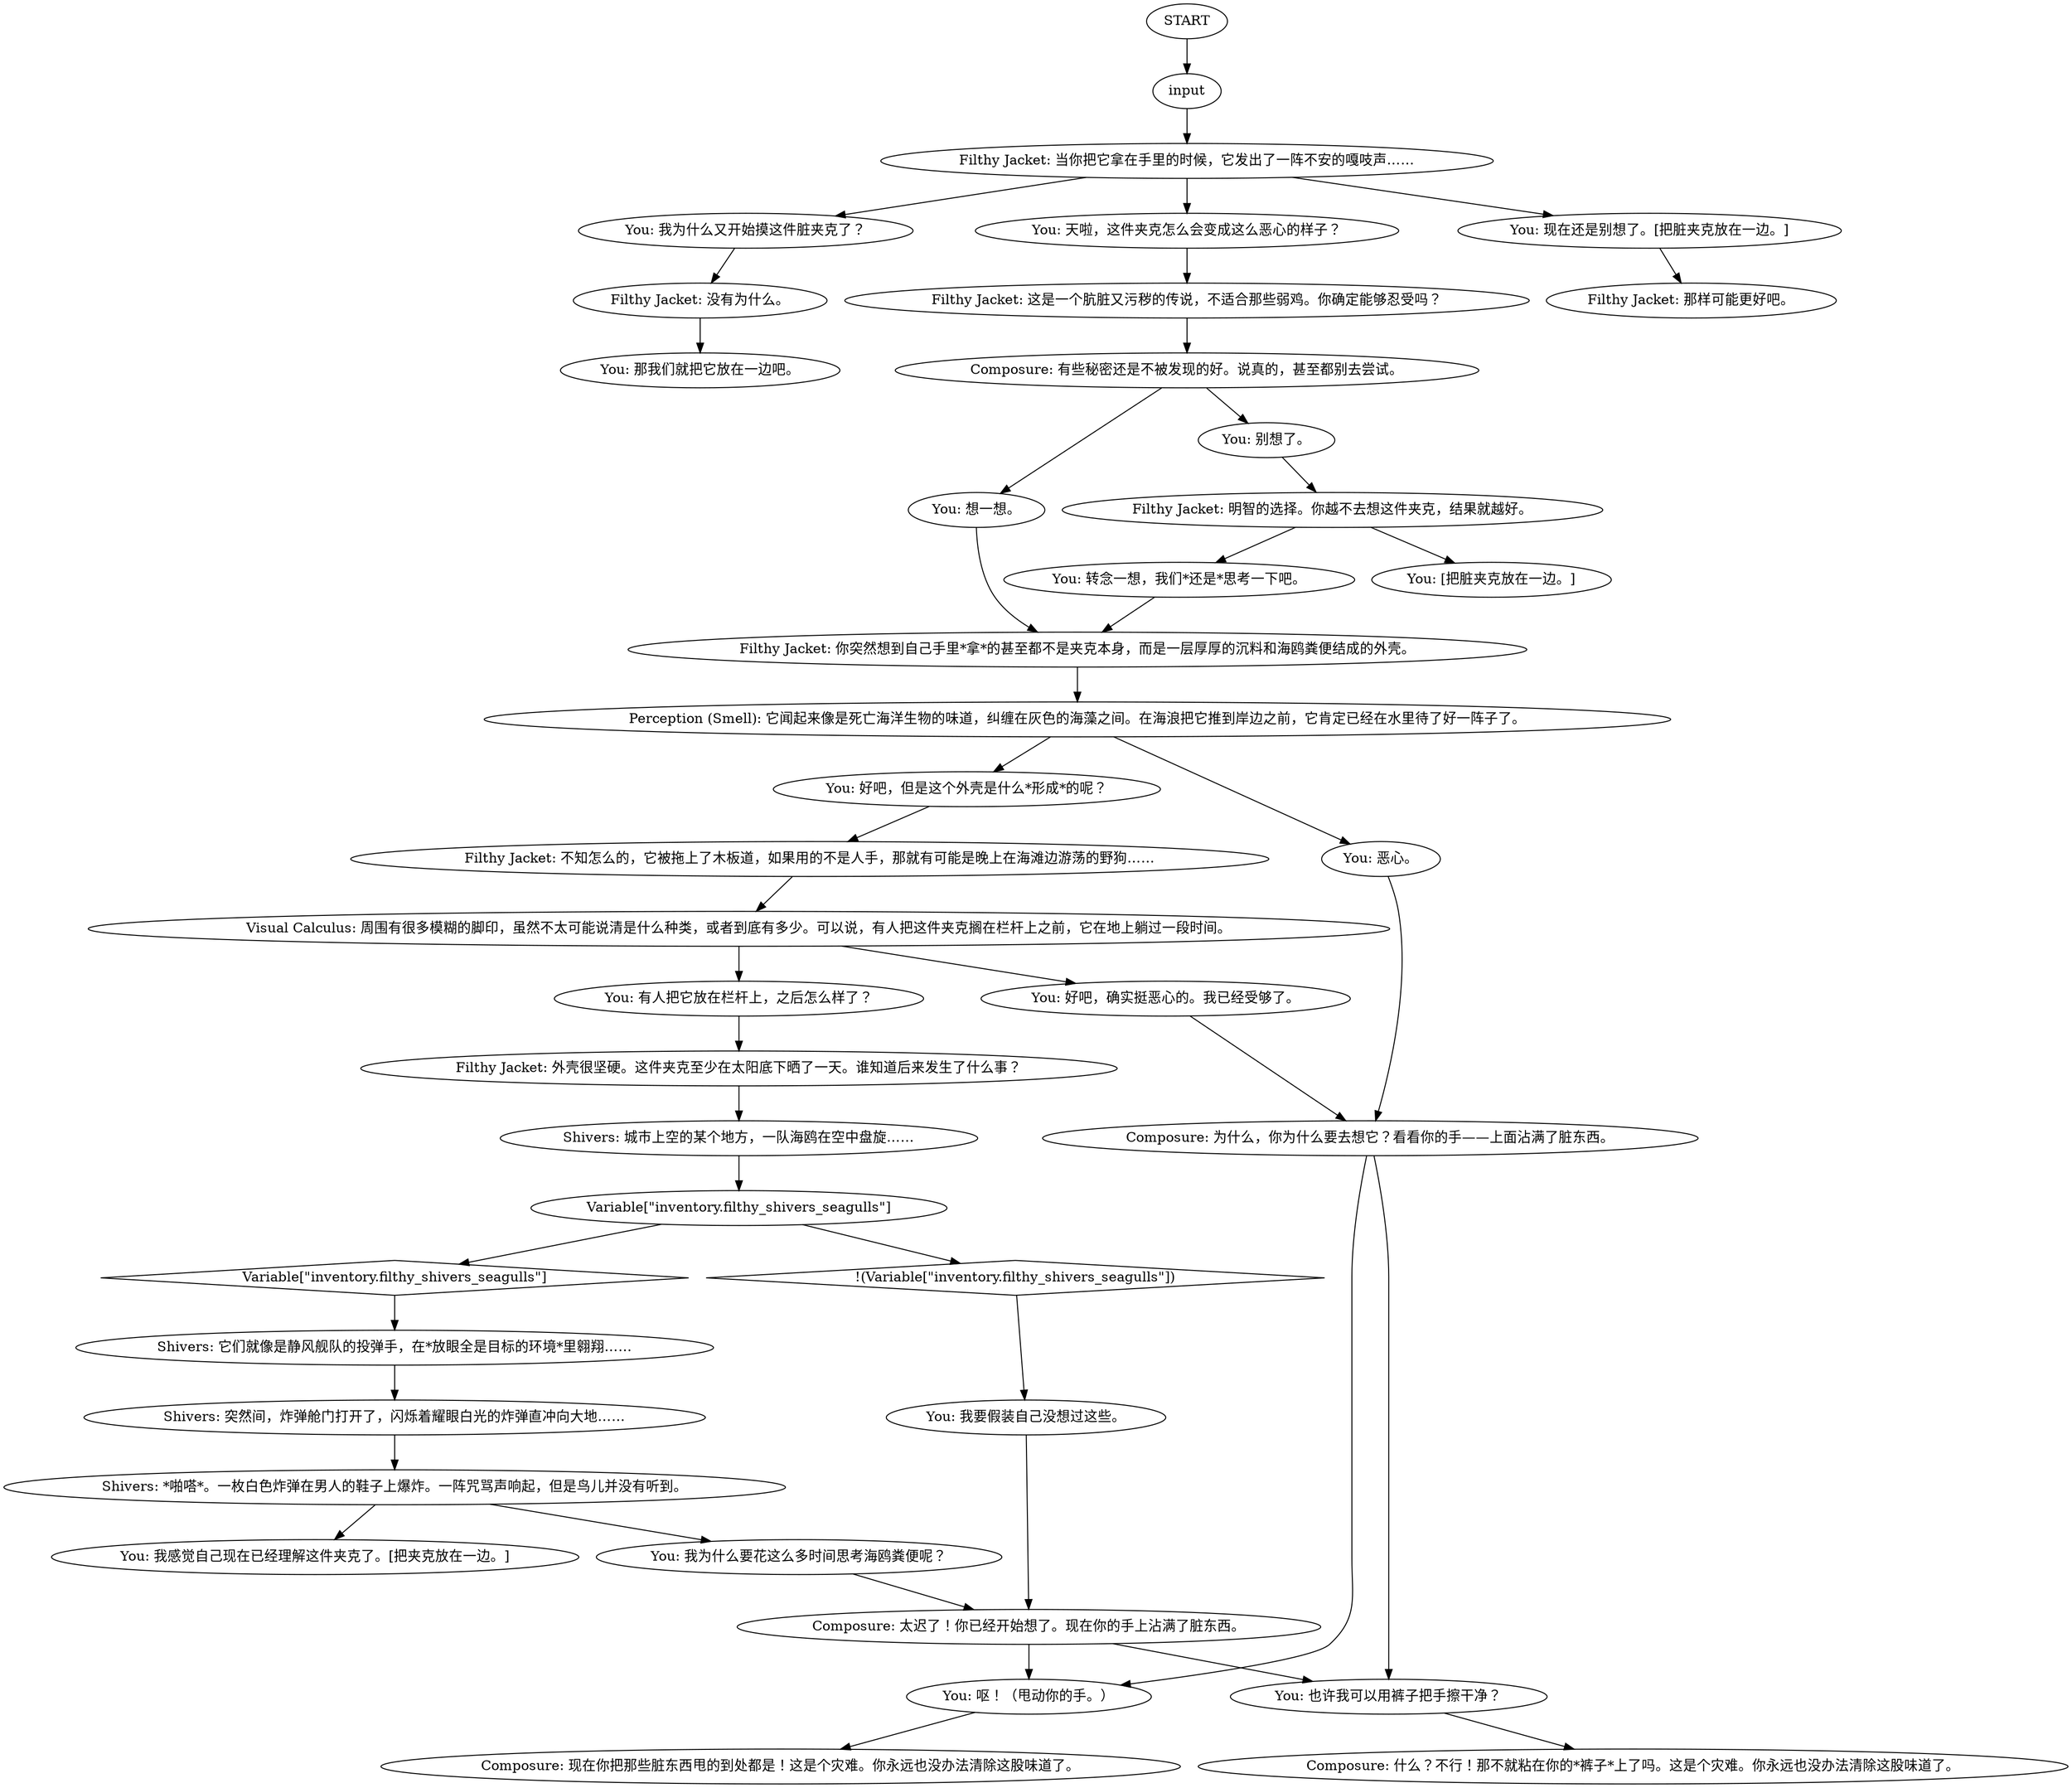 # INVENTORY / FILTHY JACKET
# an inventory interaction so you can't sell the filthy garbage because clothing items cannot be sold, oiii.
# ==================================================
digraph G {
	  0 [label="START"];
	  1 [label="input"];
	  2 [label="You: 我为什么又开始摸这件脏夹克了？"];
	  3 [label="Filthy Jacket: 当你把它拿在手里的时候，它发出了一阵不安的嘎吱声……"];
	  4 [label="You: 转念一想，我们*还是*思考一下吧。"];
	  5 [label="You: 有人把它放在栏杆上，之后怎么样了？"];
	  6 [label="Shivers: *啪嗒*。一枚白色炸弹在男人的鞋子上爆炸。一阵咒骂声响起，但是鸟儿并没有听到。"];
	  7 [label="Variable[\"inventory.filthy_shivers_seagulls\"]"];
	  8 [label="Variable[\"inventory.filthy_shivers_seagulls\"]", shape=diamond];
	  9 [label="!(Variable[\"inventory.filthy_shivers_seagulls\"])", shape=diamond];
	  10 [label="Filthy Jacket: 那样可能更好吧。"];
	  11 [label="Composure: 什么？不行！那不就粘在你的*裤子*上了吗。这是个灾难。你永远也没办法清除这股味道了。"];
	  12 [label="Filthy Jacket: 明智的选择。你越不去想这件夹克，结果就越好。"];
	  13 [label="Filthy Jacket: 你突然想到自己手里*拿*的甚至都不是夹克本身，而是一层厚厚的沉料和海鸥粪便结成的外壳。"];
	  14 [label="You: 我感觉自己现在已经理解这件夹克了。[把夹克放在一边。]"];
	  15 [label="You: 我为什么要花这么多时间思考海鸥粪便呢？"];
	  16 [label="Filthy Jacket: 没有为什么。"];
	  17 [label="Filthy Jacket: 不知怎么的，它被拖上了木板道，如果用的不是人手，那就有可能是晚上在海滩边游荡的野狗……"];
	  18 [label="Composure: 有些秘密还是不被发现的好。说真的，甚至都别去尝试。"];
	  19 [label="You: 别想了。"];
	  20 [label="You: 也许我可以用裤子把手擦干净？"];
	  21 [label="You: 好吧，但是这个外壳是什么*形成*的呢？"];
	  22 [label="Composure: 现在你把那些脏东西甩的到处都是！这是个灾难。你永远也没办法清除这股味道了。"];
	  23 [label="You: 天啦，这件夹克怎么会变成这么恶心的样子？"];
	  24 [label="You: 想一想。"];
	  25 [label="Shivers: 它们就像是静风舰队的投弹手，在*放眼全是目标的环境*里翱翔……"];
	  26 [label="You: 恶心。"];
	  27 [label="You: 呕！（甩动你的手。）"];
	  28 [label="Filthy Jacket: 外壳很坚硬。这件夹克至少在太阳底下晒了一天。谁知道后来发生了什么事？"];
	  29 [label="Shivers: 突然间，炸弹舱门打开了，闪烁着耀眼白光的炸弹直冲向大地……"];
	  30 [label="Shivers: 城市上空的某个地方，一队海鸥在空中盘旋……"];
	  31 [label="You: [把脏夹克放在一边。]"];
	  32 [label="You: 现在还是别想了。[把脏夹克放在一边。]"];
	  33 [label="You: 那我们就把它放在一边吧。"];
	  34 [label="You: 好吧，确实挺恶心的。我已经受够了。"];
	  36 [label="You: 我要假装自己没想过这些。"];
	  37 [label="Composure: 太迟了！你已经开始想了。现在你的手上沾满了脏东西。"];
	  38 [label="Filthy Jacket: 这是一个肮脏又污秽的传说，不适合那些弱鸡。你确定能够忍受吗？"];
	  39 [label="Perception (Smell): 它闻起来像是死亡海洋生物的味道，纠缠在灰色的海藻之间。在海浪把它推到岸边之前，它肯定已经在水里待了好一阵子了。"];
	  40 [label="Visual Calculus: 周围有很多模糊的脚印，虽然不太可能说清是什么种类，或者到底有多少。可以说，有人把这件夹克搁在栏杆上之前，它在地上躺过一段时间。"];
	  41 [label="Composure: 为什么，你为什么要去想它？看看你的手——上面沾满了脏东西。"];
	  0 -> 1
	  1 -> 3
	  2 -> 16
	  3 -> 32
	  3 -> 2
	  3 -> 23
	  4 -> 13
	  5 -> 28
	  6 -> 14
	  6 -> 15
	  7 -> 8
	  7 -> 9
	  8 -> 25
	  9 -> 36
	  12 -> 4
	  12 -> 31
	  13 -> 39
	  15 -> 37
	  16 -> 33
	  17 -> 40
	  18 -> 24
	  18 -> 19
	  19 -> 12
	  20 -> 11
	  21 -> 17
	  23 -> 38
	  24 -> 13
	  25 -> 29
	  26 -> 41
	  27 -> 22
	  28 -> 30
	  29 -> 6
	  30 -> 7
	  32 -> 10
	  34 -> 41
	  36 -> 37
	  37 -> 27
	  37 -> 20
	  38 -> 18
	  39 -> 26
	  39 -> 21
	  40 -> 34
	  40 -> 5
	  41 -> 27
	  41 -> 20
}

